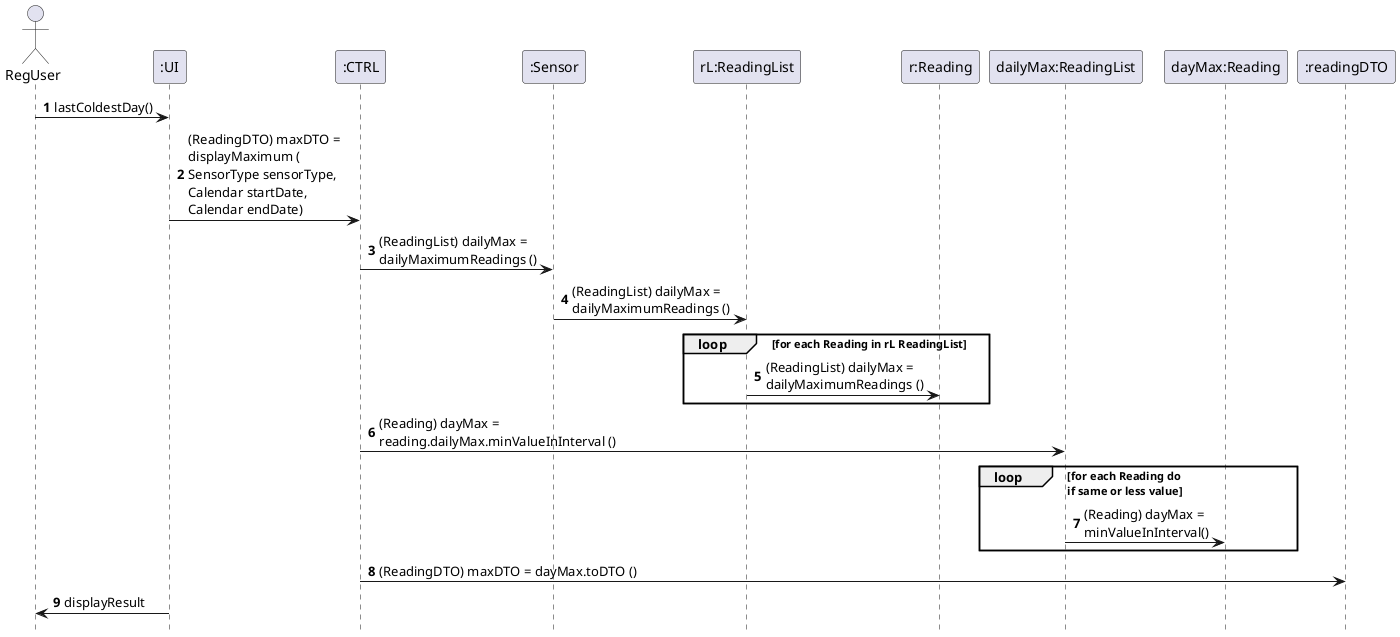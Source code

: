 @startuml
autonumber
hidefootbox

actor "RegUser"
"RegUser" -> ":UI" : lastColdestDay()
":UI" -> ":CTRL" : (ReadingDTO) maxDTO = \ndisplayMaximum (\nSensorType sensorType, \nCalendar startDate, \nCalendar endDate)
":CTRL" -> ":Sensor" : (ReadingList) dailyMax = \ndailyMaximumReadings ()

":Sensor"-> "rL:ReadingList": (ReadingList) dailyMax = \ndailyMaximumReadings ()
loop for each Reading in rL ReadingList
 "rL:ReadingList" -> "r:Reading": (ReadingList) dailyMax = \ndailyMaximumReadings ()
end


":CTRL" -> "dailyMax:ReadingList": (Reading) dayMax = \nreading.dailyMax.minValueInInterval ()
loop for each Reading do \nif same or less value
"dailyMax:ReadingList" -> "dayMax:Reading": (Reading) dayMax = \nminValueInInterval()
end

":CTRL" -> ":readingDTO" : (ReadingDTO) maxDTO = dayMax.toDTO ()


":UI" -> "RegUser" : displayResult


@enduml